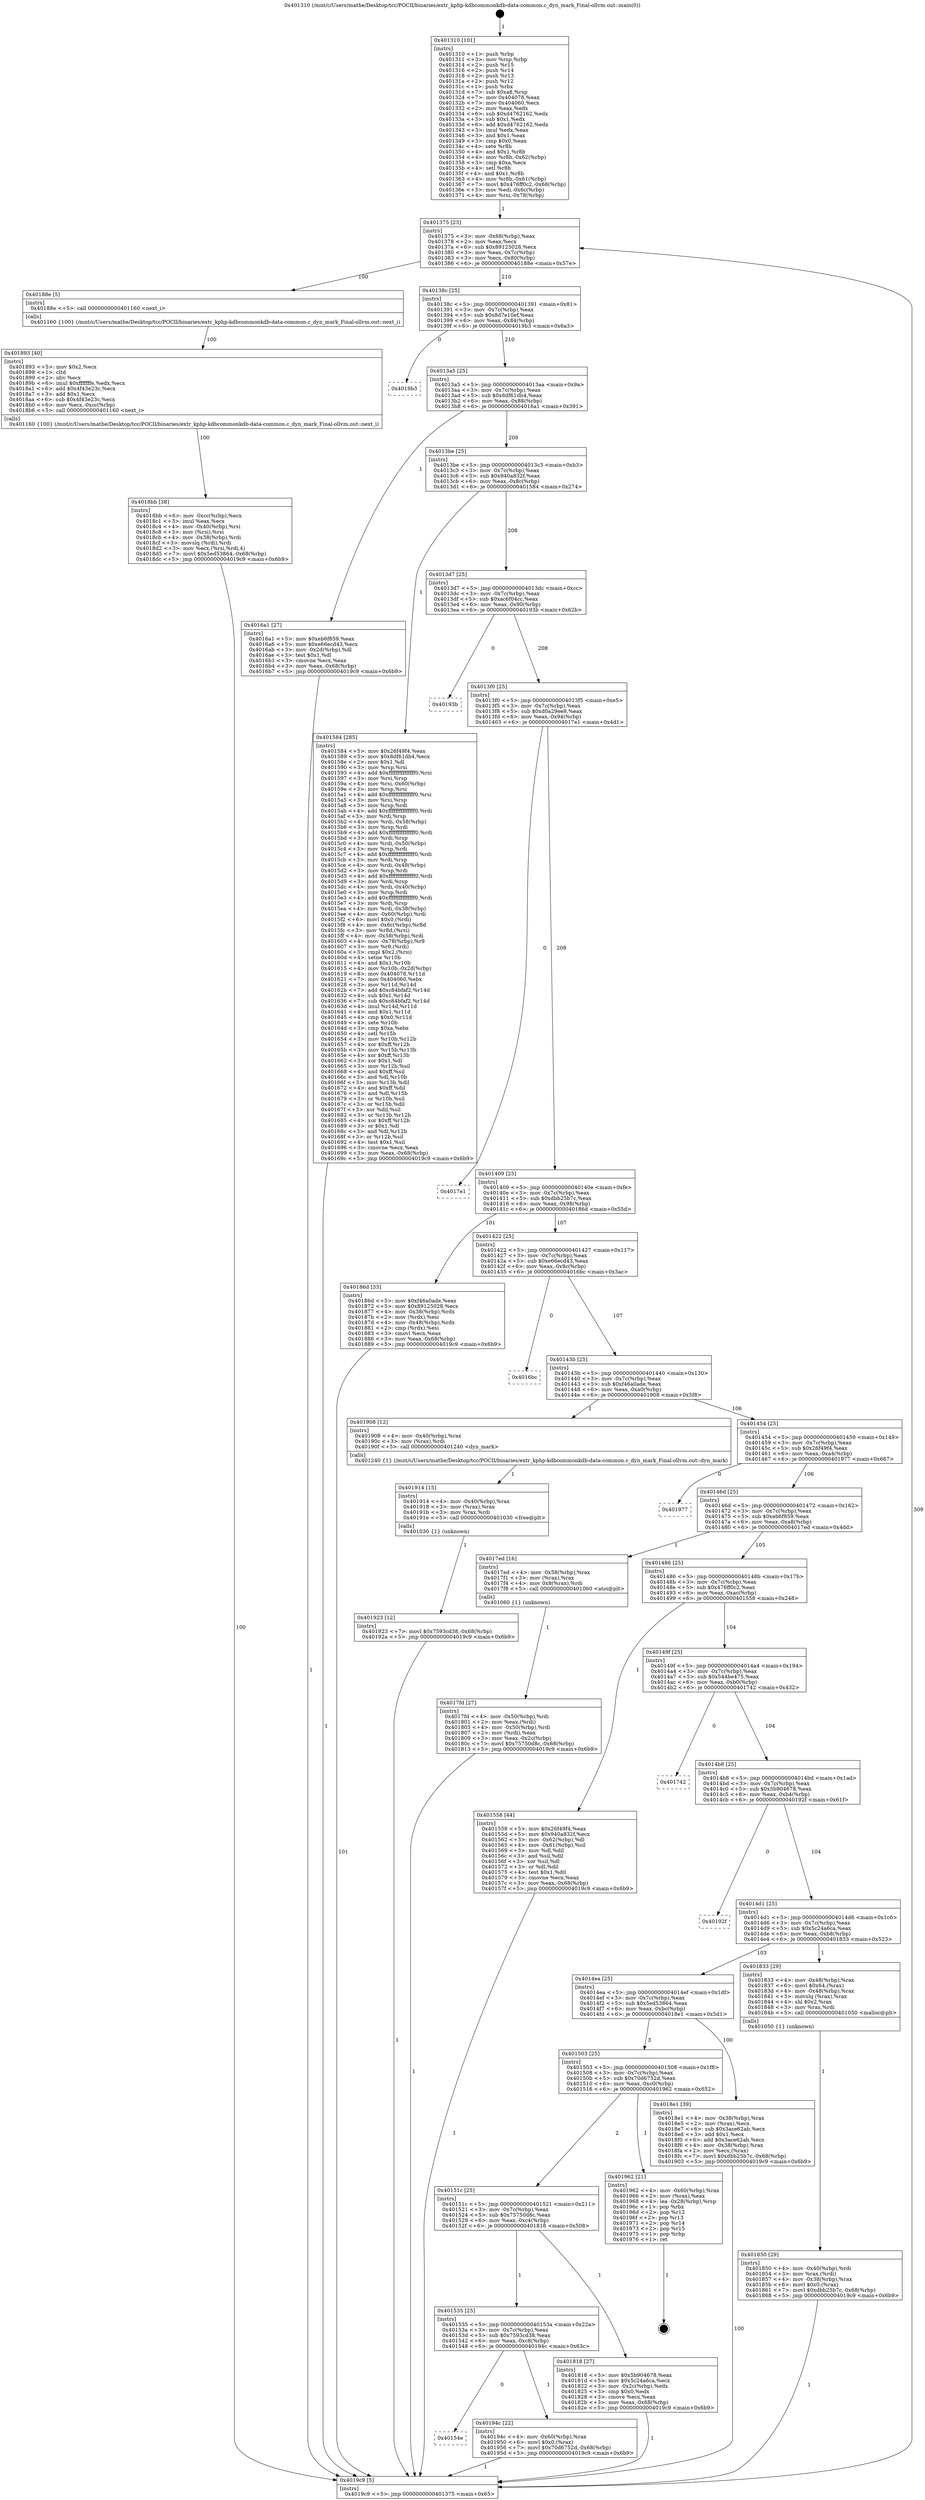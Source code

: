 digraph "0x401310" {
  label = "0x401310 (/mnt/c/Users/mathe/Desktop/tcc/POCII/binaries/extr_kphp-kdbcommonkdb-data-common.c_dyn_mark_Final-ollvm.out::main(0))"
  labelloc = "t"
  node[shape=record]

  Entry [label="",width=0.3,height=0.3,shape=circle,fillcolor=black,style=filled]
  "0x401375" [label="{
     0x401375 [23]\l
     | [instrs]\l
     &nbsp;&nbsp;0x401375 \<+3\>: mov -0x68(%rbp),%eax\l
     &nbsp;&nbsp;0x401378 \<+2\>: mov %eax,%ecx\l
     &nbsp;&nbsp;0x40137a \<+6\>: sub $0x89125028,%ecx\l
     &nbsp;&nbsp;0x401380 \<+3\>: mov %eax,-0x7c(%rbp)\l
     &nbsp;&nbsp;0x401383 \<+3\>: mov %ecx,-0x80(%rbp)\l
     &nbsp;&nbsp;0x401386 \<+6\>: je 000000000040188e \<main+0x57e\>\l
  }"]
  "0x40188e" [label="{
     0x40188e [5]\l
     | [instrs]\l
     &nbsp;&nbsp;0x40188e \<+5\>: call 0000000000401160 \<next_i\>\l
     | [calls]\l
     &nbsp;&nbsp;0x401160 \{100\} (/mnt/c/Users/mathe/Desktop/tcc/POCII/binaries/extr_kphp-kdbcommonkdb-data-common.c_dyn_mark_Final-ollvm.out::next_i)\l
  }"]
  "0x40138c" [label="{
     0x40138c [25]\l
     | [instrs]\l
     &nbsp;&nbsp;0x40138c \<+5\>: jmp 0000000000401391 \<main+0x81\>\l
     &nbsp;&nbsp;0x401391 \<+3\>: mov -0x7c(%rbp),%eax\l
     &nbsp;&nbsp;0x401394 \<+5\>: sub $0x8d7e10ef,%eax\l
     &nbsp;&nbsp;0x401399 \<+6\>: mov %eax,-0x84(%rbp)\l
     &nbsp;&nbsp;0x40139f \<+6\>: je 00000000004019b3 \<main+0x6a3\>\l
  }"]
  Exit [label="",width=0.3,height=0.3,shape=circle,fillcolor=black,style=filled,peripheries=2]
  "0x4019b3" [label="{
     0x4019b3\l
  }", style=dashed]
  "0x4013a5" [label="{
     0x4013a5 [25]\l
     | [instrs]\l
     &nbsp;&nbsp;0x4013a5 \<+5\>: jmp 00000000004013aa \<main+0x9a\>\l
     &nbsp;&nbsp;0x4013aa \<+3\>: mov -0x7c(%rbp),%eax\l
     &nbsp;&nbsp;0x4013ad \<+5\>: sub $0x8df61db4,%eax\l
     &nbsp;&nbsp;0x4013b2 \<+6\>: mov %eax,-0x88(%rbp)\l
     &nbsp;&nbsp;0x4013b8 \<+6\>: je 00000000004016a1 \<main+0x391\>\l
  }"]
  "0x40154e" [label="{
     0x40154e\l
  }", style=dashed]
  "0x4016a1" [label="{
     0x4016a1 [27]\l
     | [instrs]\l
     &nbsp;&nbsp;0x4016a1 \<+5\>: mov $0xeb6f859,%eax\l
     &nbsp;&nbsp;0x4016a6 \<+5\>: mov $0xe66ecd43,%ecx\l
     &nbsp;&nbsp;0x4016ab \<+3\>: mov -0x2d(%rbp),%dl\l
     &nbsp;&nbsp;0x4016ae \<+3\>: test $0x1,%dl\l
     &nbsp;&nbsp;0x4016b1 \<+3\>: cmovne %ecx,%eax\l
     &nbsp;&nbsp;0x4016b4 \<+3\>: mov %eax,-0x68(%rbp)\l
     &nbsp;&nbsp;0x4016b7 \<+5\>: jmp 00000000004019c9 \<main+0x6b9\>\l
  }"]
  "0x4013be" [label="{
     0x4013be [25]\l
     | [instrs]\l
     &nbsp;&nbsp;0x4013be \<+5\>: jmp 00000000004013c3 \<main+0xb3\>\l
     &nbsp;&nbsp;0x4013c3 \<+3\>: mov -0x7c(%rbp),%eax\l
     &nbsp;&nbsp;0x4013c6 \<+5\>: sub $0x940a832f,%eax\l
     &nbsp;&nbsp;0x4013cb \<+6\>: mov %eax,-0x8c(%rbp)\l
     &nbsp;&nbsp;0x4013d1 \<+6\>: je 0000000000401584 \<main+0x274\>\l
  }"]
  "0x40194c" [label="{
     0x40194c [22]\l
     | [instrs]\l
     &nbsp;&nbsp;0x40194c \<+4\>: mov -0x60(%rbp),%rax\l
     &nbsp;&nbsp;0x401950 \<+6\>: movl $0x0,(%rax)\l
     &nbsp;&nbsp;0x401956 \<+7\>: movl $0x70d6752d,-0x68(%rbp)\l
     &nbsp;&nbsp;0x40195d \<+5\>: jmp 00000000004019c9 \<main+0x6b9\>\l
  }"]
  "0x401584" [label="{
     0x401584 [285]\l
     | [instrs]\l
     &nbsp;&nbsp;0x401584 \<+5\>: mov $0x26f49f4,%eax\l
     &nbsp;&nbsp;0x401589 \<+5\>: mov $0x8df61db4,%ecx\l
     &nbsp;&nbsp;0x40158e \<+2\>: mov $0x1,%dl\l
     &nbsp;&nbsp;0x401590 \<+3\>: mov %rsp,%rsi\l
     &nbsp;&nbsp;0x401593 \<+4\>: add $0xfffffffffffffff0,%rsi\l
     &nbsp;&nbsp;0x401597 \<+3\>: mov %rsi,%rsp\l
     &nbsp;&nbsp;0x40159a \<+4\>: mov %rsi,-0x60(%rbp)\l
     &nbsp;&nbsp;0x40159e \<+3\>: mov %rsp,%rsi\l
     &nbsp;&nbsp;0x4015a1 \<+4\>: add $0xfffffffffffffff0,%rsi\l
     &nbsp;&nbsp;0x4015a5 \<+3\>: mov %rsi,%rsp\l
     &nbsp;&nbsp;0x4015a8 \<+3\>: mov %rsp,%rdi\l
     &nbsp;&nbsp;0x4015ab \<+4\>: add $0xfffffffffffffff0,%rdi\l
     &nbsp;&nbsp;0x4015af \<+3\>: mov %rdi,%rsp\l
     &nbsp;&nbsp;0x4015b2 \<+4\>: mov %rdi,-0x58(%rbp)\l
     &nbsp;&nbsp;0x4015b6 \<+3\>: mov %rsp,%rdi\l
     &nbsp;&nbsp;0x4015b9 \<+4\>: add $0xfffffffffffffff0,%rdi\l
     &nbsp;&nbsp;0x4015bd \<+3\>: mov %rdi,%rsp\l
     &nbsp;&nbsp;0x4015c0 \<+4\>: mov %rdi,-0x50(%rbp)\l
     &nbsp;&nbsp;0x4015c4 \<+3\>: mov %rsp,%rdi\l
     &nbsp;&nbsp;0x4015c7 \<+4\>: add $0xfffffffffffffff0,%rdi\l
     &nbsp;&nbsp;0x4015cb \<+3\>: mov %rdi,%rsp\l
     &nbsp;&nbsp;0x4015ce \<+4\>: mov %rdi,-0x48(%rbp)\l
     &nbsp;&nbsp;0x4015d2 \<+3\>: mov %rsp,%rdi\l
     &nbsp;&nbsp;0x4015d5 \<+4\>: add $0xfffffffffffffff0,%rdi\l
     &nbsp;&nbsp;0x4015d9 \<+3\>: mov %rdi,%rsp\l
     &nbsp;&nbsp;0x4015dc \<+4\>: mov %rdi,-0x40(%rbp)\l
     &nbsp;&nbsp;0x4015e0 \<+3\>: mov %rsp,%rdi\l
     &nbsp;&nbsp;0x4015e3 \<+4\>: add $0xfffffffffffffff0,%rdi\l
     &nbsp;&nbsp;0x4015e7 \<+3\>: mov %rdi,%rsp\l
     &nbsp;&nbsp;0x4015ea \<+4\>: mov %rdi,-0x38(%rbp)\l
     &nbsp;&nbsp;0x4015ee \<+4\>: mov -0x60(%rbp),%rdi\l
     &nbsp;&nbsp;0x4015f2 \<+6\>: movl $0x0,(%rdi)\l
     &nbsp;&nbsp;0x4015f8 \<+4\>: mov -0x6c(%rbp),%r8d\l
     &nbsp;&nbsp;0x4015fc \<+3\>: mov %r8d,(%rsi)\l
     &nbsp;&nbsp;0x4015ff \<+4\>: mov -0x58(%rbp),%rdi\l
     &nbsp;&nbsp;0x401603 \<+4\>: mov -0x78(%rbp),%r9\l
     &nbsp;&nbsp;0x401607 \<+3\>: mov %r9,(%rdi)\l
     &nbsp;&nbsp;0x40160a \<+3\>: cmpl $0x2,(%rsi)\l
     &nbsp;&nbsp;0x40160d \<+4\>: setne %r10b\l
     &nbsp;&nbsp;0x401611 \<+4\>: and $0x1,%r10b\l
     &nbsp;&nbsp;0x401615 \<+4\>: mov %r10b,-0x2d(%rbp)\l
     &nbsp;&nbsp;0x401619 \<+8\>: mov 0x404078,%r11d\l
     &nbsp;&nbsp;0x401621 \<+7\>: mov 0x404060,%ebx\l
     &nbsp;&nbsp;0x401628 \<+3\>: mov %r11d,%r14d\l
     &nbsp;&nbsp;0x40162b \<+7\>: add $0xc84bfaf2,%r14d\l
     &nbsp;&nbsp;0x401632 \<+4\>: sub $0x1,%r14d\l
     &nbsp;&nbsp;0x401636 \<+7\>: sub $0xc84bfaf2,%r14d\l
     &nbsp;&nbsp;0x40163d \<+4\>: imul %r14d,%r11d\l
     &nbsp;&nbsp;0x401641 \<+4\>: and $0x1,%r11d\l
     &nbsp;&nbsp;0x401645 \<+4\>: cmp $0x0,%r11d\l
     &nbsp;&nbsp;0x401649 \<+4\>: sete %r10b\l
     &nbsp;&nbsp;0x40164d \<+3\>: cmp $0xa,%ebx\l
     &nbsp;&nbsp;0x401650 \<+4\>: setl %r15b\l
     &nbsp;&nbsp;0x401654 \<+3\>: mov %r10b,%r12b\l
     &nbsp;&nbsp;0x401657 \<+4\>: xor $0xff,%r12b\l
     &nbsp;&nbsp;0x40165b \<+3\>: mov %r15b,%r13b\l
     &nbsp;&nbsp;0x40165e \<+4\>: xor $0xff,%r13b\l
     &nbsp;&nbsp;0x401662 \<+3\>: xor $0x1,%dl\l
     &nbsp;&nbsp;0x401665 \<+3\>: mov %r12b,%sil\l
     &nbsp;&nbsp;0x401668 \<+4\>: and $0xff,%sil\l
     &nbsp;&nbsp;0x40166c \<+3\>: and %dl,%r10b\l
     &nbsp;&nbsp;0x40166f \<+3\>: mov %r13b,%dil\l
     &nbsp;&nbsp;0x401672 \<+4\>: and $0xff,%dil\l
     &nbsp;&nbsp;0x401676 \<+3\>: and %dl,%r15b\l
     &nbsp;&nbsp;0x401679 \<+3\>: or %r10b,%sil\l
     &nbsp;&nbsp;0x40167c \<+3\>: or %r15b,%dil\l
     &nbsp;&nbsp;0x40167f \<+3\>: xor %dil,%sil\l
     &nbsp;&nbsp;0x401682 \<+3\>: or %r13b,%r12b\l
     &nbsp;&nbsp;0x401685 \<+4\>: xor $0xff,%r12b\l
     &nbsp;&nbsp;0x401689 \<+3\>: or $0x1,%dl\l
     &nbsp;&nbsp;0x40168c \<+3\>: and %dl,%r12b\l
     &nbsp;&nbsp;0x40168f \<+3\>: or %r12b,%sil\l
     &nbsp;&nbsp;0x401692 \<+4\>: test $0x1,%sil\l
     &nbsp;&nbsp;0x401696 \<+3\>: cmovne %ecx,%eax\l
     &nbsp;&nbsp;0x401699 \<+3\>: mov %eax,-0x68(%rbp)\l
     &nbsp;&nbsp;0x40169c \<+5\>: jmp 00000000004019c9 \<main+0x6b9\>\l
  }"]
  "0x4013d7" [label="{
     0x4013d7 [25]\l
     | [instrs]\l
     &nbsp;&nbsp;0x4013d7 \<+5\>: jmp 00000000004013dc \<main+0xcc\>\l
     &nbsp;&nbsp;0x4013dc \<+3\>: mov -0x7c(%rbp),%eax\l
     &nbsp;&nbsp;0x4013df \<+5\>: sub $0xac6f04cc,%eax\l
     &nbsp;&nbsp;0x4013e4 \<+6\>: mov %eax,-0x90(%rbp)\l
     &nbsp;&nbsp;0x4013ea \<+6\>: je 000000000040193b \<main+0x62b\>\l
  }"]
  "0x401923" [label="{
     0x401923 [12]\l
     | [instrs]\l
     &nbsp;&nbsp;0x401923 \<+7\>: movl $0x7593cd38,-0x68(%rbp)\l
     &nbsp;&nbsp;0x40192a \<+5\>: jmp 00000000004019c9 \<main+0x6b9\>\l
  }"]
  "0x40193b" [label="{
     0x40193b\l
  }", style=dashed]
  "0x4013f0" [label="{
     0x4013f0 [25]\l
     | [instrs]\l
     &nbsp;&nbsp;0x4013f0 \<+5\>: jmp 00000000004013f5 \<main+0xe5\>\l
     &nbsp;&nbsp;0x4013f5 \<+3\>: mov -0x7c(%rbp),%eax\l
     &nbsp;&nbsp;0x4013f8 \<+5\>: sub $0xd0a29ee8,%eax\l
     &nbsp;&nbsp;0x4013fd \<+6\>: mov %eax,-0x94(%rbp)\l
     &nbsp;&nbsp;0x401403 \<+6\>: je 00000000004017e1 \<main+0x4d1\>\l
  }"]
  "0x401914" [label="{
     0x401914 [15]\l
     | [instrs]\l
     &nbsp;&nbsp;0x401914 \<+4\>: mov -0x40(%rbp),%rax\l
     &nbsp;&nbsp;0x401918 \<+3\>: mov (%rax),%rax\l
     &nbsp;&nbsp;0x40191b \<+3\>: mov %rax,%rdi\l
     &nbsp;&nbsp;0x40191e \<+5\>: call 0000000000401030 \<free@plt\>\l
     | [calls]\l
     &nbsp;&nbsp;0x401030 \{1\} (unknown)\l
  }"]
  "0x4017e1" [label="{
     0x4017e1\l
  }", style=dashed]
  "0x401409" [label="{
     0x401409 [25]\l
     | [instrs]\l
     &nbsp;&nbsp;0x401409 \<+5\>: jmp 000000000040140e \<main+0xfe\>\l
     &nbsp;&nbsp;0x40140e \<+3\>: mov -0x7c(%rbp),%eax\l
     &nbsp;&nbsp;0x401411 \<+5\>: sub $0xdbb25b7c,%eax\l
     &nbsp;&nbsp;0x401416 \<+6\>: mov %eax,-0x98(%rbp)\l
     &nbsp;&nbsp;0x40141c \<+6\>: je 000000000040186d \<main+0x55d\>\l
  }"]
  "0x4018bb" [label="{
     0x4018bb [38]\l
     | [instrs]\l
     &nbsp;&nbsp;0x4018bb \<+6\>: mov -0xcc(%rbp),%ecx\l
     &nbsp;&nbsp;0x4018c1 \<+3\>: imul %eax,%ecx\l
     &nbsp;&nbsp;0x4018c4 \<+4\>: mov -0x40(%rbp),%rsi\l
     &nbsp;&nbsp;0x4018c8 \<+3\>: mov (%rsi),%rsi\l
     &nbsp;&nbsp;0x4018cb \<+4\>: mov -0x38(%rbp),%rdi\l
     &nbsp;&nbsp;0x4018cf \<+3\>: movslq (%rdi),%rdi\l
     &nbsp;&nbsp;0x4018d2 \<+3\>: mov %ecx,(%rsi,%rdi,4)\l
     &nbsp;&nbsp;0x4018d5 \<+7\>: movl $0x5ed53864,-0x68(%rbp)\l
     &nbsp;&nbsp;0x4018dc \<+5\>: jmp 00000000004019c9 \<main+0x6b9\>\l
  }"]
  "0x40186d" [label="{
     0x40186d [33]\l
     | [instrs]\l
     &nbsp;&nbsp;0x40186d \<+5\>: mov $0xf46a0ade,%eax\l
     &nbsp;&nbsp;0x401872 \<+5\>: mov $0x89125028,%ecx\l
     &nbsp;&nbsp;0x401877 \<+4\>: mov -0x38(%rbp),%rdx\l
     &nbsp;&nbsp;0x40187b \<+2\>: mov (%rdx),%esi\l
     &nbsp;&nbsp;0x40187d \<+4\>: mov -0x48(%rbp),%rdx\l
     &nbsp;&nbsp;0x401881 \<+2\>: cmp (%rdx),%esi\l
     &nbsp;&nbsp;0x401883 \<+3\>: cmovl %ecx,%eax\l
     &nbsp;&nbsp;0x401886 \<+3\>: mov %eax,-0x68(%rbp)\l
     &nbsp;&nbsp;0x401889 \<+5\>: jmp 00000000004019c9 \<main+0x6b9\>\l
  }"]
  "0x401422" [label="{
     0x401422 [25]\l
     | [instrs]\l
     &nbsp;&nbsp;0x401422 \<+5\>: jmp 0000000000401427 \<main+0x117\>\l
     &nbsp;&nbsp;0x401427 \<+3\>: mov -0x7c(%rbp),%eax\l
     &nbsp;&nbsp;0x40142a \<+5\>: sub $0xe66ecd43,%eax\l
     &nbsp;&nbsp;0x40142f \<+6\>: mov %eax,-0x9c(%rbp)\l
     &nbsp;&nbsp;0x401435 \<+6\>: je 00000000004016bc \<main+0x3ac\>\l
  }"]
  "0x401893" [label="{
     0x401893 [40]\l
     | [instrs]\l
     &nbsp;&nbsp;0x401893 \<+5\>: mov $0x2,%ecx\l
     &nbsp;&nbsp;0x401898 \<+1\>: cltd\l
     &nbsp;&nbsp;0x401899 \<+2\>: idiv %ecx\l
     &nbsp;&nbsp;0x40189b \<+6\>: imul $0xfffffffe,%edx,%ecx\l
     &nbsp;&nbsp;0x4018a1 \<+6\>: add $0x4f43e23c,%ecx\l
     &nbsp;&nbsp;0x4018a7 \<+3\>: add $0x1,%ecx\l
     &nbsp;&nbsp;0x4018aa \<+6\>: sub $0x4f43e23c,%ecx\l
     &nbsp;&nbsp;0x4018b0 \<+6\>: mov %ecx,-0xcc(%rbp)\l
     &nbsp;&nbsp;0x4018b6 \<+5\>: call 0000000000401160 \<next_i\>\l
     | [calls]\l
     &nbsp;&nbsp;0x401160 \{100\} (/mnt/c/Users/mathe/Desktop/tcc/POCII/binaries/extr_kphp-kdbcommonkdb-data-common.c_dyn_mark_Final-ollvm.out::next_i)\l
  }"]
  "0x4016bc" [label="{
     0x4016bc\l
  }", style=dashed]
  "0x40143b" [label="{
     0x40143b [25]\l
     | [instrs]\l
     &nbsp;&nbsp;0x40143b \<+5\>: jmp 0000000000401440 \<main+0x130\>\l
     &nbsp;&nbsp;0x401440 \<+3\>: mov -0x7c(%rbp),%eax\l
     &nbsp;&nbsp;0x401443 \<+5\>: sub $0xf46a0ade,%eax\l
     &nbsp;&nbsp;0x401448 \<+6\>: mov %eax,-0xa0(%rbp)\l
     &nbsp;&nbsp;0x40144e \<+6\>: je 0000000000401908 \<main+0x5f8\>\l
  }"]
  "0x401850" [label="{
     0x401850 [29]\l
     | [instrs]\l
     &nbsp;&nbsp;0x401850 \<+4\>: mov -0x40(%rbp),%rdi\l
     &nbsp;&nbsp;0x401854 \<+3\>: mov %rax,(%rdi)\l
     &nbsp;&nbsp;0x401857 \<+4\>: mov -0x38(%rbp),%rax\l
     &nbsp;&nbsp;0x40185b \<+6\>: movl $0x0,(%rax)\l
     &nbsp;&nbsp;0x401861 \<+7\>: movl $0xdbb25b7c,-0x68(%rbp)\l
     &nbsp;&nbsp;0x401868 \<+5\>: jmp 00000000004019c9 \<main+0x6b9\>\l
  }"]
  "0x401908" [label="{
     0x401908 [12]\l
     | [instrs]\l
     &nbsp;&nbsp;0x401908 \<+4\>: mov -0x40(%rbp),%rax\l
     &nbsp;&nbsp;0x40190c \<+3\>: mov (%rax),%rdi\l
     &nbsp;&nbsp;0x40190f \<+5\>: call 0000000000401240 \<dyn_mark\>\l
     | [calls]\l
     &nbsp;&nbsp;0x401240 \{1\} (/mnt/c/Users/mathe/Desktop/tcc/POCII/binaries/extr_kphp-kdbcommonkdb-data-common.c_dyn_mark_Final-ollvm.out::dyn_mark)\l
  }"]
  "0x401454" [label="{
     0x401454 [25]\l
     | [instrs]\l
     &nbsp;&nbsp;0x401454 \<+5\>: jmp 0000000000401459 \<main+0x149\>\l
     &nbsp;&nbsp;0x401459 \<+3\>: mov -0x7c(%rbp),%eax\l
     &nbsp;&nbsp;0x40145c \<+5\>: sub $0x26f49f4,%eax\l
     &nbsp;&nbsp;0x401461 \<+6\>: mov %eax,-0xa4(%rbp)\l
     &nbsp;&nbsp;0x401467 \<+6\>: je 0000000000401977 \<main+0x667\>\l
  }"]
  "0x401535" [label="{
     0x401535 [25]\l
     | [instrs]\l
     &nbsp;&nbsp;0x401535 \<+5\>: jmp 000000000040153a \<main+0x22a\>\l
     &nbsp;&nbsp;0x40153a \<+3\>: mov -0x7c(%rbp),%eax\l
     &nbsp;&nbsp;0x40153d \<+5\>: sub $0x7593cd38,%eax\l
     &nbsp;&nbsp;0x401542 \<+6\>: mov %eax,-0xc8(%rbp)\l
     &nbsp;&nbsp;0x401548 \<+6\>: je 000000000040194c \<main+0x63c\>\l
  }"]
  "0x401977" [label="{
     0x401977\l
  }", style=dashed]
  "0x40146d" [label="{
     0x40146d [25]\l
     | [instrs]\l
     &nbsp;&nbsp;0x40146d \<+5\>: jmp 0000000000401472 \<main+0x162\>\l
     &nbsp;&nbsp;0x401472 \<+3\>: mov -0x7c(%rbp),%eax\l
     &nbsp;&nbsp;0x401475 \<+5\>: sub $0xeb6f859,%eax\l
     &nbsp;&nbsp;0x40147a \<+6\>: mov %eax,-0xa8(%rbp)\l
     &nbsp;&nbsp;0x401480 \<+6\>: je 00000000004017ed \<main+0x4dd\>\l
  }"]
  "0x401818" [label="{
     0x401818 [27]\l
     | [instrs]\l
     &nbsp;&nbsp;0x401818 \<+5\>: mov $0x5b904678,%eax\l
     &nbsp;&nbsp;0x40181d \<+5\>: mov $0x5c24a6ca,%ecx\l
     &nbsp;&nbsp;0x401822 \<+3\>: mov -0x2c(%rbp),%edx\l
     &nbsp;&nbsp;0x401825 \<+3\>: cmp $0x0,%edx\l
     &nbsp;&nbsp;0x401828 \<+3\>: cmove %ecx,%eax\l
     &nbsp;&nbsp;0x40182b \<+3\>: mov %eax,-0x68(%rbp)\l
     &nbsp;&nbsp;0x40182e \<+5\>: jmp 00000000004019c9 \<main+0x6b9\>\l
  }"]
  "0x4017ed" [label="{
     0x4017ed [16]\l
     | [instrs]\l
     &nbsp;&nbsp;0x4017ed \<+4\>: mov -0x58(%rbp),%rax\l
     &nbsp;&nbsp;0x4017f1 \<+3\>: mov (%rax),%rax\l
     &nbsp;&nbsp;0x4017f4 \<+4\>: mov 0x8(%rax),%rdi\l
     &nbsp;&nbsp;0x4017f8 \<+5\>: call 0000000000401060 \<atoi@plt\>\l
     | [calls]\l
     &nbsp;&nbsp;0x401060 \{1\} (unknown)\l
  }"]
  "0x401486" [label="{
     0x401486 [25]\l
     | [instrs]\l
     &nbsp;&nbsp;0x401486 \<+5\>: jmp 000000000040148b \<main+0x17b\>\l
     &nbsp;&nbsp;0x40148b \<+3\>: mov -0x7c(%rbp),%eax\l
     &nbsp;&nbsp;0x40148e \<+5\>: sub $0x476ff0c2,%eax\l
     &nbsp;&nbsp;0x401493 \<+6\>: mov %eax,-0xac(%rbp)\l
     &nbsp;&nbsp;0x401499 \<+6\>: je 0000000000401558 \<main+0x248\>\l
  }"]
  "0x40151c" [label="{
     0x40151c [25]\l
     | [instrs]\l
     &nbsp;&nbsp;0x40151c \<+5\>: jmp 0000000000401521 \<main+0x211\>\l
     &nbsp;&nbsp;0x401521 \<+3\>: mov -0x7c(%rbp),%eax\l
     &nbsp;&nbsp;0x401524 \<+5\>: sub $0x75750d8c,%eax\l
     &nbsp;&nbsp;0x401529 \<+6\>: mov %eax,-0xc4(%rbp)\l
     &nbsp;&nbsp;0x40152f \<+6\>: je 0000000000401818 \<main+0x508\>\l
  }"]
  "0x401558" [label="{
     0x401558 [44]\l
     | [instrs]\l
     &nbsp;&nbsp;0x401558 \<+5\>: mov $0x26f49f4,%eax\l
     &nbsp;&nbsp;0x40155d \<+5\>: mov $0x940a832f,%ecx\l
     &nbsp;&nbsp;0x401562 \<+3\>: mov -0x62(%rbp),%dl\l
     &nbsp;&nbsp;0x401565 \<+4\>: mov -0x61(%rbp),%sil\l
     &nbsp;&nbsp;0x401569 \<+3\>: mov %dl,%dil\l
     &nbsp;&nbsp;0x40156c \<+3\>: and %sil,%dil\l
     &nbsp;&nbsp;0x40156f \<+3\>: xor %sil,%dl\l
     &nbsp;&nbsp;0x401572 \<+3\>: or %dl,%dil\l
     &nbsp;&nbsp;0x401575 \<+4\>: test $0x1,%dil\l
     &nbsp;&nbsp;0x401579 \<+3\>: cmovne %ecx,%eax\l
     &nbsp;&nbsp;0x40157c \<+3\>: mov %eax,-0x68(%rbp)\l
     &nbsp;&nbsp;0x40157f \<+5\>: jmp 00000000004019c9 \<main+0x6b9\>\l
  }"]
  "0x40149f" [label="{
     0x40149f [25]\l
     | [instrs]\l
     &nbsp;&nbsp;0x40149f \<+5\>: jmp 00000000004014a4 \<main+0x194\>\l
     &nbsp;&nbsp;0x4014a4 \<+3\>: mov -0x7c(%rbp),%eax\l
     &nbsp;&nbsp;0x4014a7 \<+5\>: sub $0x544be475,%eax\l
     &nbsp;&nbsp;0x4014ac \<+6\>: mov %eax,-0xb0(%rbp)\l
     &nbsp;&nbsp;0x4014b2 \<+6\>: je 0000000000401742 \<main+0x432\>\l
  }"]
  "0x4019c9" [label="{
     0x4019c9 [5]\l
     | [instrs]\l
     &nbsp;&nbsp;0x4019c9 \<+5\>: jmp 0000000000401375 \<main+0x65\>\l
  }"]
  "0x401310" [label="{
     0x401310 [101]\l
     | [instrs]\l
     &nbsp;&nbsp;0x401310 \<+1\>: push %rbp\l
     &nbsp;&nbsp;0x401311 \<+3\>: mov %rsp,%rbp\l
     &nbsp;&nbsp;0x401314 \<+2\>: push %r15\l
     &nbsp;&nbsp;0x401316 \<+2\>: push %r14\l
     &nbsp;&nbsp;0x401318 \<+2\>: push %r13\l
     &nbsp;&nbsp;0x40131a \<+2\>: push %r12\l
     &nbsp;&nbsp;0x40131c \<+1\>: push %rbx\l
     &nbsp;&nbsp;0x40131d \<+7\>: sub $0xa8,%rsp\l
     &nbsp;&nbsp;0x401324 \<+7\>: mov 0x404078,%eax\l
     &nbsp;&nbsp;0x40132b \<+7\>: mov 0x404060,%ecx\l
     &nbsp;&nbsp;0x401332 \<+2\>: mov %eax,%edx\l
     &nbsp;&nbsp;0x401334 \<+6\>: sub $0xd4762162,%edx\l
     &nbsp;&nbsp;0x40133a \<+3\>: sub $0x1,%edx\l
     &nbsp;&nbsp;0x40133d \<+6\>: add $0xd4762162,%edx\l
     &nbsp;&nbsp;0x401343 \<+3\>: imul %edx,%eax\l
     &nbsp;&nbsp;0x401346 \<+3\>: and $0x1,%eax\l
     &nbsp;&nbsp;0x401349 \<+3\>: cmp $0x0,%eax\l
     &nbsp;&nbsp;0x40134c \<+4\>: sete %r8b\l
     &nbsp;&nbsp;0x401350 \<+4\>: and $0x1,%r8b\l
     &nbsp;&nbsp;0x401354 \<+4\>: mov %r8b,-0x62(%rbp)\l
     &nbsp;&nbsp;0x401358 \<+3\>: cmp $0xa,%ecx\l
     &nbsp;&nbsp;0x40135b \<+4\>: setl %r8b\l
     &nbsp;&nbsp;0x40135f \<+4\>: and $0x1,%r8b\l
     &nbsp;&nbsp;0x401363 \<+4\>: mov %r8b,-0x61(%rbp)\l
     &nbsp;&nbsp;0x401367 \<+7\>: movl $0x476ff0c2,-0x68(%rbp)\l
     &nbsp;&nbsp;0x40136e \<+3\>: mov %edi,-0x6c(%rbp)\l
     &nbsp;&nbsp;0x401371 \<+4\>: mov %rsi,-0x78(%rbp)\l
  }"]
  "0x401962" [label="{
     0x401962 [21]\l
     | [instrs]\l
     &nbsp;&nbsp;0x401962 \<+4\>: mov -0x60(%rbp),%rax\l
     &nbsp;&nbsp;0x401966 \<+2\>: mov (%rax),%eax\l
     &nbsp;&nbsp;0x401968 \<+4\>: lea -0x28(%rbp),%rsp\l
     &nbsp;&nbsp;0x40196c \<+1\>: pop %rbx\l
     &nbsp;&nbsp;0x40196d \<+2\>: pop %r12\l
     &nbsp;&nbsp;0x40196f \<+2\>: pop %r13\l
     &nbsp;&nbsp;0x401971 \<+2\>: pop %r14\l
     &nbsp;&nbsp;0x401973 \<+2\>: pop %r15\l
     &nbsp;&nbsp;0x401975 \<+1\>: pop %rbp\l
     &nbsp;&nbsp;0x401976 \<+1\>: ret\l
  }"]
  "0x4017fd" [label="{
     0x4017fd [27]\l
     | [instrs]\l
     &nbsp;&nbsp;0x4017fd \<+4\>: mov -0x50(%rbp),%rdi\l
     &nbsp;&nbsp;0x401801 \<+2\>: mov %eax,(%rdi)\l
     &nbsp;&nbsp;0x401803 \<+4\>: mov -0x50(%rbp),%rdi\l
     &nbsp;&nbsp;0x401807 \<+2\>: mov (%rdi),%eax\l
     &nbsp;&nbsp;0x401809 \<+3\>: mov %eax,-0x2c(%rbp)\l
     &nbsp;&nbsp;0x40180c \<+7\>: movl $0x75750d8c,-0x68(%rbp)\l
     &nbsp;&nbsp;0x401813 \<+5\>: jmp 00000000004019c9 \<main+0x6b9\>\l
  }"]
  "0x401503" [label="{
     0x401503 [25]\l
     | [instrs]\l
     &nbsp;&nbsp;0x401503 \<+5\>: jmp 0000000000401508 \<main+0x1f8\>\l
     &nbsp;&nbsp;0x401508 \<+3\>: mov -0x7c(%rbp),%eax\l
     &nbsp;&nbsp;0x40150b \<+5\>: sub $0x70d6752d,%eax\l
     &nbsp;&nbsp;0x401510 \<+6\>: mov %eax,-0xc0(%rbp)\l
     &nbsp;&nbsp;0x401516 \<+6\>: je 0000000000401962 \<main+0x652\>\l
  }"]
  "0x401742" [label="{
     0x401742\l
  }", style=dashed]
  "0x4014b8" [label="{
     0x4014b8 [25]\l
     | [instrs]\l
     &nbsp;&nbsp;0x4014b8 \<+5\>: jmp 00000000004014bd \<main+0x1ad\>\l
     &nbsp;&nbsp;0x4014bd \<+3\>: mov -0x7c(%rbp),%eax\l
     &nbsp;&nbsp;0x4014c0 \<+5\>: sub $0x5b904678,%eax\l
     &nbsp;&nbsp;0x4014c5 \<+6\>: mov %eax,-0xb4(%rbp)\l
     &nbsp;&nbsp;0x4014cb \<+6\>: je 000000000040192f \<main+0x61f\>\l
  }"]
  "0x4018e1" [label="{
     0x4018e1 [39]\l
     | [instrs]\l
     &nbsp;&nbsp;0x4018e1 \<+4\>: mov -0x38(%rbp),%rax\l
     &nbsp;&nbsp;0x4018e5 \<+2\>: mov (%rax),%ecx\l
     &nbsp;&nbsp;0x4018e7 \<+6\>: sub $0x3ace62ab,%ecx\l
     &nbsp;&nbsp;0x4018ed \<+3\>: add $0x1,%ecx\l
     &nbsp;&nbsp;0x4018f0 \<+6\>: add $0x3ace62ab,%ecx\l
     &nbsp;&nbsp;0x4018f6 \<+4\>: mov -0x38(%rbp),%rax\l
     &nbsp;&nbsp;0x4018fa \<+2\>: mov %ecx,(%rax)\l
     &nbsp;&nbsp;0x4018fc \<+7\>: movl $0xdbb25b7c,-0x68(%rbp)\l
     &nbsp;&nbsp;0x401903 \<+5\>: jmp 00000000004019c9 \<main+0x6b9\>\l
  }"]
  "0x40192f" [label="{
     0x40192f\l
  }", style=dashed]
  "0x4014d1" [label="{
     0x4014d1 [25]\l
     | [instrs]\l
     &nbsp;&nbsp;0x4014d1 \<+5\>: jmp 00000000004014d6 \<main+0x1c6\>\l
     &nbsp;&nbsp;0x4014d6 \<+3\>: mov -0x7c(%rbp),%eax\l
     &nbsp;&nbsp;0x4014d9 \<+5\>: sub $0x5c24a6ca,%eax\l
     &nbsp;&nbsp;0x4014de \<+6\>: mov %eax,-0xb8(%rbp)\l
     &nbsp;&nbsp;0x4014e4 \<+6\>: je 0000000000401833 \<main+0x523\>\l
  }"]
  "0x4014ea" [label="{
     0x4014ea [25]\l
     | [instrs]\l
     &nbsp;&nbsp;0x4014ea \<+5\>: jmp 00000000004014ef \<main+0x1df\>\l
     &nbsp;&nbsp;0x4014ef \<+3\>: mov -0x7c(%rbp),%eax\l
     &nbsp;&nbsp;0x4014f2 \<+5\>: sub $0x5ed53864,%eax\l
     &nbsp;&nbsp;0x4014f7 \<+6\>: mov %eax,-0xbc(%rbp)\l
     &nbsp;&nbsp;0x4014fd \<+6\>: je 00000000004018e1 \<main+0x5d1\>\l
  }"]
  "0x401833" [label="{
     0x401833 [29]\l
     | [instrs]\l
     &nbsp;&nbsp;0x401833 \<+4\>: mov -0x48(%rbp),%rax\l
     &nbsp;&nbsp;0x401837 \<+6\>: movl $0x64,(%rax)\l
     &nbsp;&nbsp;0x40183d \<+4\>: mov -0x48(%rbp),%rax\l
     &nbsp;&nbsp;0x401841 \<+3\>: movslq (%rax),%rax\l
     &nbsp;&nbsp;0x401844 \<+4\>: shl $0x2,%rax\l
     &nbsp;&nbsp;0x401848 \<+3\>: mov %rax,%rdi\l
     &nbsp;&nbsp;0x40184b \<+5\>: call 0000000000401050 \<malloc@plt\>\l
     | [calls]\l
     &nbsp;&nbsp;0x401050 \{1\} (unknown)\l
  }"]
  Entry -> "0x401310" [label=" 1"]
  "0x401375" -> "0x40188e" [label=" 100"]
  "0x401375" -> "0x40138c" [label=" 210"]
  "0x401962" -> Exit [label=" 1"]
  "0x40138c" -> "0x4019b3" [label=" 0"]
  "0x40138c" -> "0x4013a5" [label=" 210"]
  "0x40194c" -> "0x4019c9" [label=" 1"]
  "0x4013a5" -> "0x4016a1" [label=" 1"]
  "0x4013a5" -> "0x4013be" [label=" 209"]
  "0x401535" -> "0x40154e" [label=" 0"]
  "0x4013be" -> "0x401584" [label=" 1"]
  "0x4013be" -> "0x4013d7" [label=" 208"]
  "0x401535" -> "0x40194c" [label=" 1"]
  "0x4013d7" -> "0x40193b" [label=" 0"]
  "0x4013d7" -> "0x4013f0" [label=" 208"]
  "0x401923" -> "0x4019c9" [label=" 1"]
  "0x4013f0" -> "0x4017e1" [label=" 0"]
  "0x4013f0" -> "0x401409" [label=" 208"]
  "0x401914" -> "0x401923" [label=" 1"]
  "0x401409" -> "0x40186d" [label=" 101"]
  "0x401409" -> "0x401422" [label=" 107"]
  "0x401908" -> "0x401914" [label=" 1"]
  "0x401422" -> "0x4016bc" [label=" 0"]
  "0x401422" -> "0x40143b" [label=" 107"]
  "0x4018e1" -> "0x4019c9" [label=" 100"]
  "0x40143b" -> "0x401908" [label=" 1"]
  "0x40143b" -> "0x401454" [label=" 106"]
  "0x4018bb" -> "0x4019c9" [label=" 100"]
  "0x401454" -> "0x401977" [label=" 0"]
  "0x401454" -> "0x40146d" [label=" 106"]
  "0x401893" -> "0x4018bb" [label=" 100"]
  "0x40146d" -> "0x4017ed" [label=" 1"]
  "0x40146d" -> "0x401486" [label=" 105"]
  "0x40188e" -> "0x401893" [label=" 100"]
  "0x401486" -> "0x401558" [label=" 1"]
  "0x401486" -> "0x40149f" [label=" 104"]
  "0x401558" -> "0x4019c9" [label=" 1"]
  "0x401310" -> "0x401375" [label=" 1"]
  "0x4019c9" -> "0x401375" [label=" 309"]
  "0x401850" -> "0x4019c9" [label=" 1"]
  "0x401584" -> "0x4019c9" [label=" 1"]
  "0x4016a1" -> "0x4019c9" [label=" 1"]
  "0x4017ed" -> "0x4017fd" [label=" 1"]
  "0x4017fd" -> "0x4019c9" [label=" 1"]
  "0x401833" -> "0x401850" [label=" 1"]
  "0x40149f" -> "0x401742" [label=" 0"]
  "0x40149f" -> "0x4014b8" [label=" 104"]
  "0x40151c" -> "0x401535" [label=" 1"]
  "0x4014b8" -> "0x40192f" [label=" 0"]
  "0x4014b8" -> "0x4014d1" [label=" 104"]
  "0x40151c" -> "0x401818" [label=" 1"]
  "0x4014d1" -> "0x401833" [label=" 1"]
  "0x4014d1" -> "0x4014ea" [label=" 103"]
  "0x40186d" -> "0x4019c9" [label=" 101"]
  "0x4014ea" -> "0x4018e1" [label=" 100"]
  "0x4014ea" -> "0x401503" [label=" 3"]
  "0x401818" -> "0x4019c9" [label=" 1"]
  "0x401503" -> "0x401962" [label=" 1"]
  "0x401503" -> "0x40151c" [label=" 2"]
}
